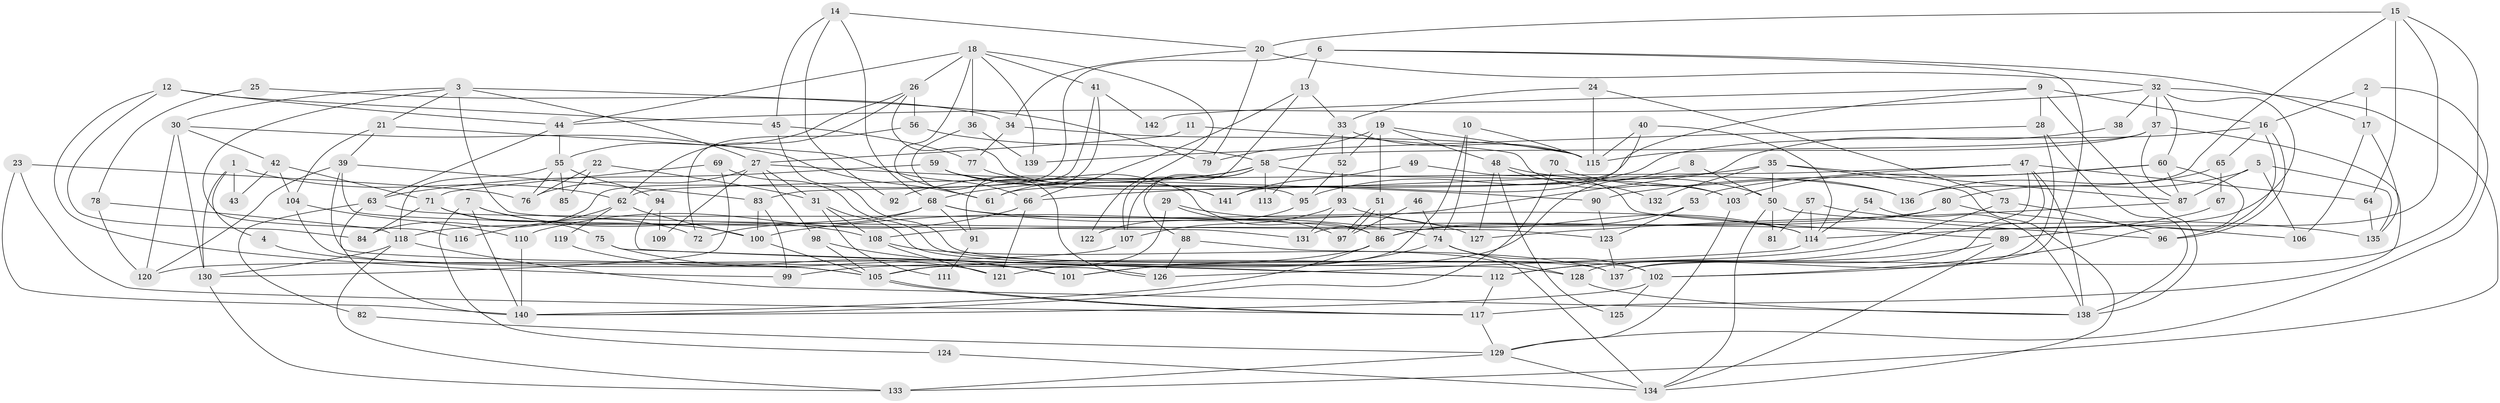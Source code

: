 // Generated by graph-tools (version 1.1) at 2025/15/03/09/25 04:15:04]
// undirected, 142 vertices, 284 edges
graph export_dot {
graph [start="1"]
  node [color=gray90,style=filled];
  1;
  2;
  3;
  4;
  5;
  6;
  7;
  8;
  9;
  10;
  11;
  12;
  13;
  14;
  15;
  16;
  17;
  18;
  19;
  20;
  21;
  22;
  23;
  24;
  25;
  26;
  27;
  28;
  29;
  30;
  31;
  32;
  33;
  34;
  35;
  36;
  37;
  38;
  39;
  40;
  41;
  42;
  43;
  44;
  45;
  46;
  47;
  48;
  49;
  50;
  51;
  52;
  53;
  54;
  55;
  56;
  57;
  58;
  59;
  60;
  61;
  62;
  63;
  64;
  65;
  66;
  67;
  68;
  69;
  70;
  71;
  72;
  73;
  74;
  75;
  76;
  77;
  78;
  79;
  80;
  81;
  82;
  83;
  84;
  85;
  86;
  87;
  88;
  89;
  90;
  91;
  92;
  93;
  94;
  95;
  96;
  97;
  98;
  99;
  100;
  101;
  102;
  103;
  104;
  105;
  106;
  107;
  108;
  109;
  110;
  111;
  112;
  113;
  114;
  115;
  116;
  117;
  118;
  119;
  120;
  121;
  122;
  123;
  124;
  125;
  126;
  127;
  128;
  129;
  130;
  131;
  132;
  133;
  134;
  135;
  136;
  137;
  138;
  139;
  140;
  141;
  142;
  1 -- 62;
  1 -- 130;
  1 -- 4;
  1 -- 43;
  2 -- 129;
  2 -- 16;
  2 -- 17;
  3 -- 21;
  3 -- 30;
  3 -- 27;
  3 -- 79;
  3 -- 116;
  3 -- 123;
  4 -- 105;
  5 -- 87;
  5 -- 80;
  5 -- 106;
  5 -- 135;
  6 -- 17;
  6 -- 13;
  6 -- 84;
  6 -- 102;
  7 -- 140;
  7 -- 108;
  7 -- 100;
  7 -- 124;
  8 -- 101;
  8 -- 50;
  9 -- 138;
  9 -- 61;
  9 -- 16;
  9 -- 28;
  9 -- 142;
  10 -- 115;
  10 -- 74;
  10 -- 121;
  11 -- 27;
  11 -- 103;
  12 -- 84;
  12 -- 45;
  12 -- 44;
  12 -- 99;
  13 -- 33;
  13 -- 107;
  13 -- 66;
  14 -- 68;
  14 -- 45;
  14 -- 20;
  14 -- 92;
  15 -- 64;
  15 -- 20;
  15 -- 114;
  15 -- 136;
  15 -- 137;
  16 -- 96;
  16 -- 96;
  16 -- 65;
  16 -- 95;
  17 -- 106;
  17 -- 135;
  18 -- 44;
  18 -- 139;
  18 -- 26;
  18 -- 36;
  18 -- 41;
  18 -- 61;
  18 -- 122;
  19 -- 52;
  19 -- 79;
  19 -- 48;
  19 -- 51;
  19 -- 115;
  20 -- 32;
  20 -- 34;
  20 -- 79;
  21 -- 39;
  21 -- 104;
  21 -- 66;
  22 -- 76;
  22 -- 31;
  22 -- 85;
  23 -- 76;
  23 -- 117;
  23 -- 140;
  24 -- 115;
  24 -- 33;
  24 -- 73;
  25 -- 34;
  25 -- 78;
  26 -- 62;
  26 -- 55;
  26 -- 56;
  26 -- 95;
  27 -- 31;
  27 -- 76;
  27 -- 90;
  27 -- 98;
  27 -- 109;
  28 -- 137;
  28 -- 138;
  28 -- 139;
  29 -- 127;
  29 -- 105;
  29 -- 97;
  30 -- 61;
  30 -- 42;
  30 -- 120;
  30 -- 130;
  31 -- 128;
  31 -- 108;
  31 -- 111;
  32 -- 44;
  32 -- 133;
  32 -- 37;
  32 -- 38;
  32 -- 60;
  32 -- 131;
  33 -- 52;
  33 -- 115;
  33 -- 113;
  34 -- 115;
  34 -- 77;
  35 -- 66;
  35 -- 50;
  35 -- 87;
  35 -- 132;
  35 -- 134;
  36 -- 126;
  36 -- 139;
  37 -- 87;
  37 -- 58;
  37 -- 115;
  37 -- 117;
  38 -- 100;
  39 -- 83;
  39 -- 120;
  39 -- 126;
  39 -- 131;
  40 -- 114;
  40 -- 115;
  40 -- 141;
  41 -- 83;
  41 -- 91;
  41 -- 142;
  42 -- 71;
  42 -- 104;
  42 -- 43;
  44 -- 55;
  44 -- 63;
  45 -- 102;
  45 -- 77;
  46 -- 74;
  46 -- 97;
  47 -- 53;
  47 -- 128;
  47 -- 62;
  47 -- 64;
  47 -- 112;
  47 -- 138;
  48 -- 50;
  48 -- 125;
  48 -- 127;
  48 -- 132;
  49 -- 89;
  49 -- 141;
  50 -- 134;
  50 -- 96;
  50 -- 81;
  51 -- 97;
  51 -- 97;
  51 -- 86;
  52 -- 93;
  52 -- 95;
  53 -- 86;
  53 -- 123;
  54 -- 138;
  54 -- 114;
  55 -- 118;
  55 -- 76;
  55 -- 85;
  55 -- 94;
  56 -- 58;
  56 -- 72;
  57 -- 135;
  57 -- 114;
  57 -- 81;
  58 -- 68;
  58 -- 61;
  58 -- 88;
  58 -- 92;
  58 -- 103;
  58 -- 107;
  58 -- 113;
  59 -- 63;
  59 -- 86;
  59 -- 136;
  59 -- 141;
  60 -- 102;
  60 -- 87;
  60 -- 90;
  60 -- 103;
  62 -- 100;
  62 -- 116;
  62 -- 119;
  63 -- 140;
  63 -- 82;
  63 -- 86;
  64 -- 135;
  65 -- 136;
  65 -- 67;
  66 -- 110;
  66 -- 121;
  67 -- 89;
  68 -- 114;
  68 -- 118;
  68 -- 72;
  68 -- 74;
  68 -- 91;
  69 -- 137;
  69 -- 130;
  69 -- 71;
  70 -- 140;
  70 -- 136;
  71 -- 72;
  71 -- 75;
  71 -- 84;
  73 -- 105;
  73 -- 96;
  74 -- 102;
  74 -- 101;
  74 -- 128;
  75 -- 112;
  75 -- 101;
  77 -- 141;
  78 -- 118;
  78 -- 120;
  80 -- 86;
  80 -- 108;
  80 -- 106;
  82 -- 129;
  83 -- 99;
  83 -- 100;
  86 -- 99;
  86 -- 140;
  87 -- 127;
  88 -- 134;
  88 -- 126;
  89 -- 112;
  89 -- 134;
  90 -- 123;
  91 -- 111;
  93 -- 131;
  93 -- 114;
  93 -- 107;
  94 -- 112;
  94 -- 109;
  95 -- 122;
  98 -- 101;
  98 -- 105;
  100 -- 105;
  102 -- 140;
  102 -- 125;
  103 -- 129;
  104 -- 110;
  104 -- 105;
  105 -- 117;
  105 -- 117;
  107 -- 120;
  108 -- 137;
  108 -- 121;
  110 -- 140;
  112 -- 117;
  114 -- 126;
  117 -- 129;
  118 -- 138;
  118 -- 133;
  118 -- 130;
  119 -- 121;
  123 -- 137;
  124 -- 134;
  128 -- 138;
  129 -- 133;
  129 -- 134;
  130 -- 133;
}
